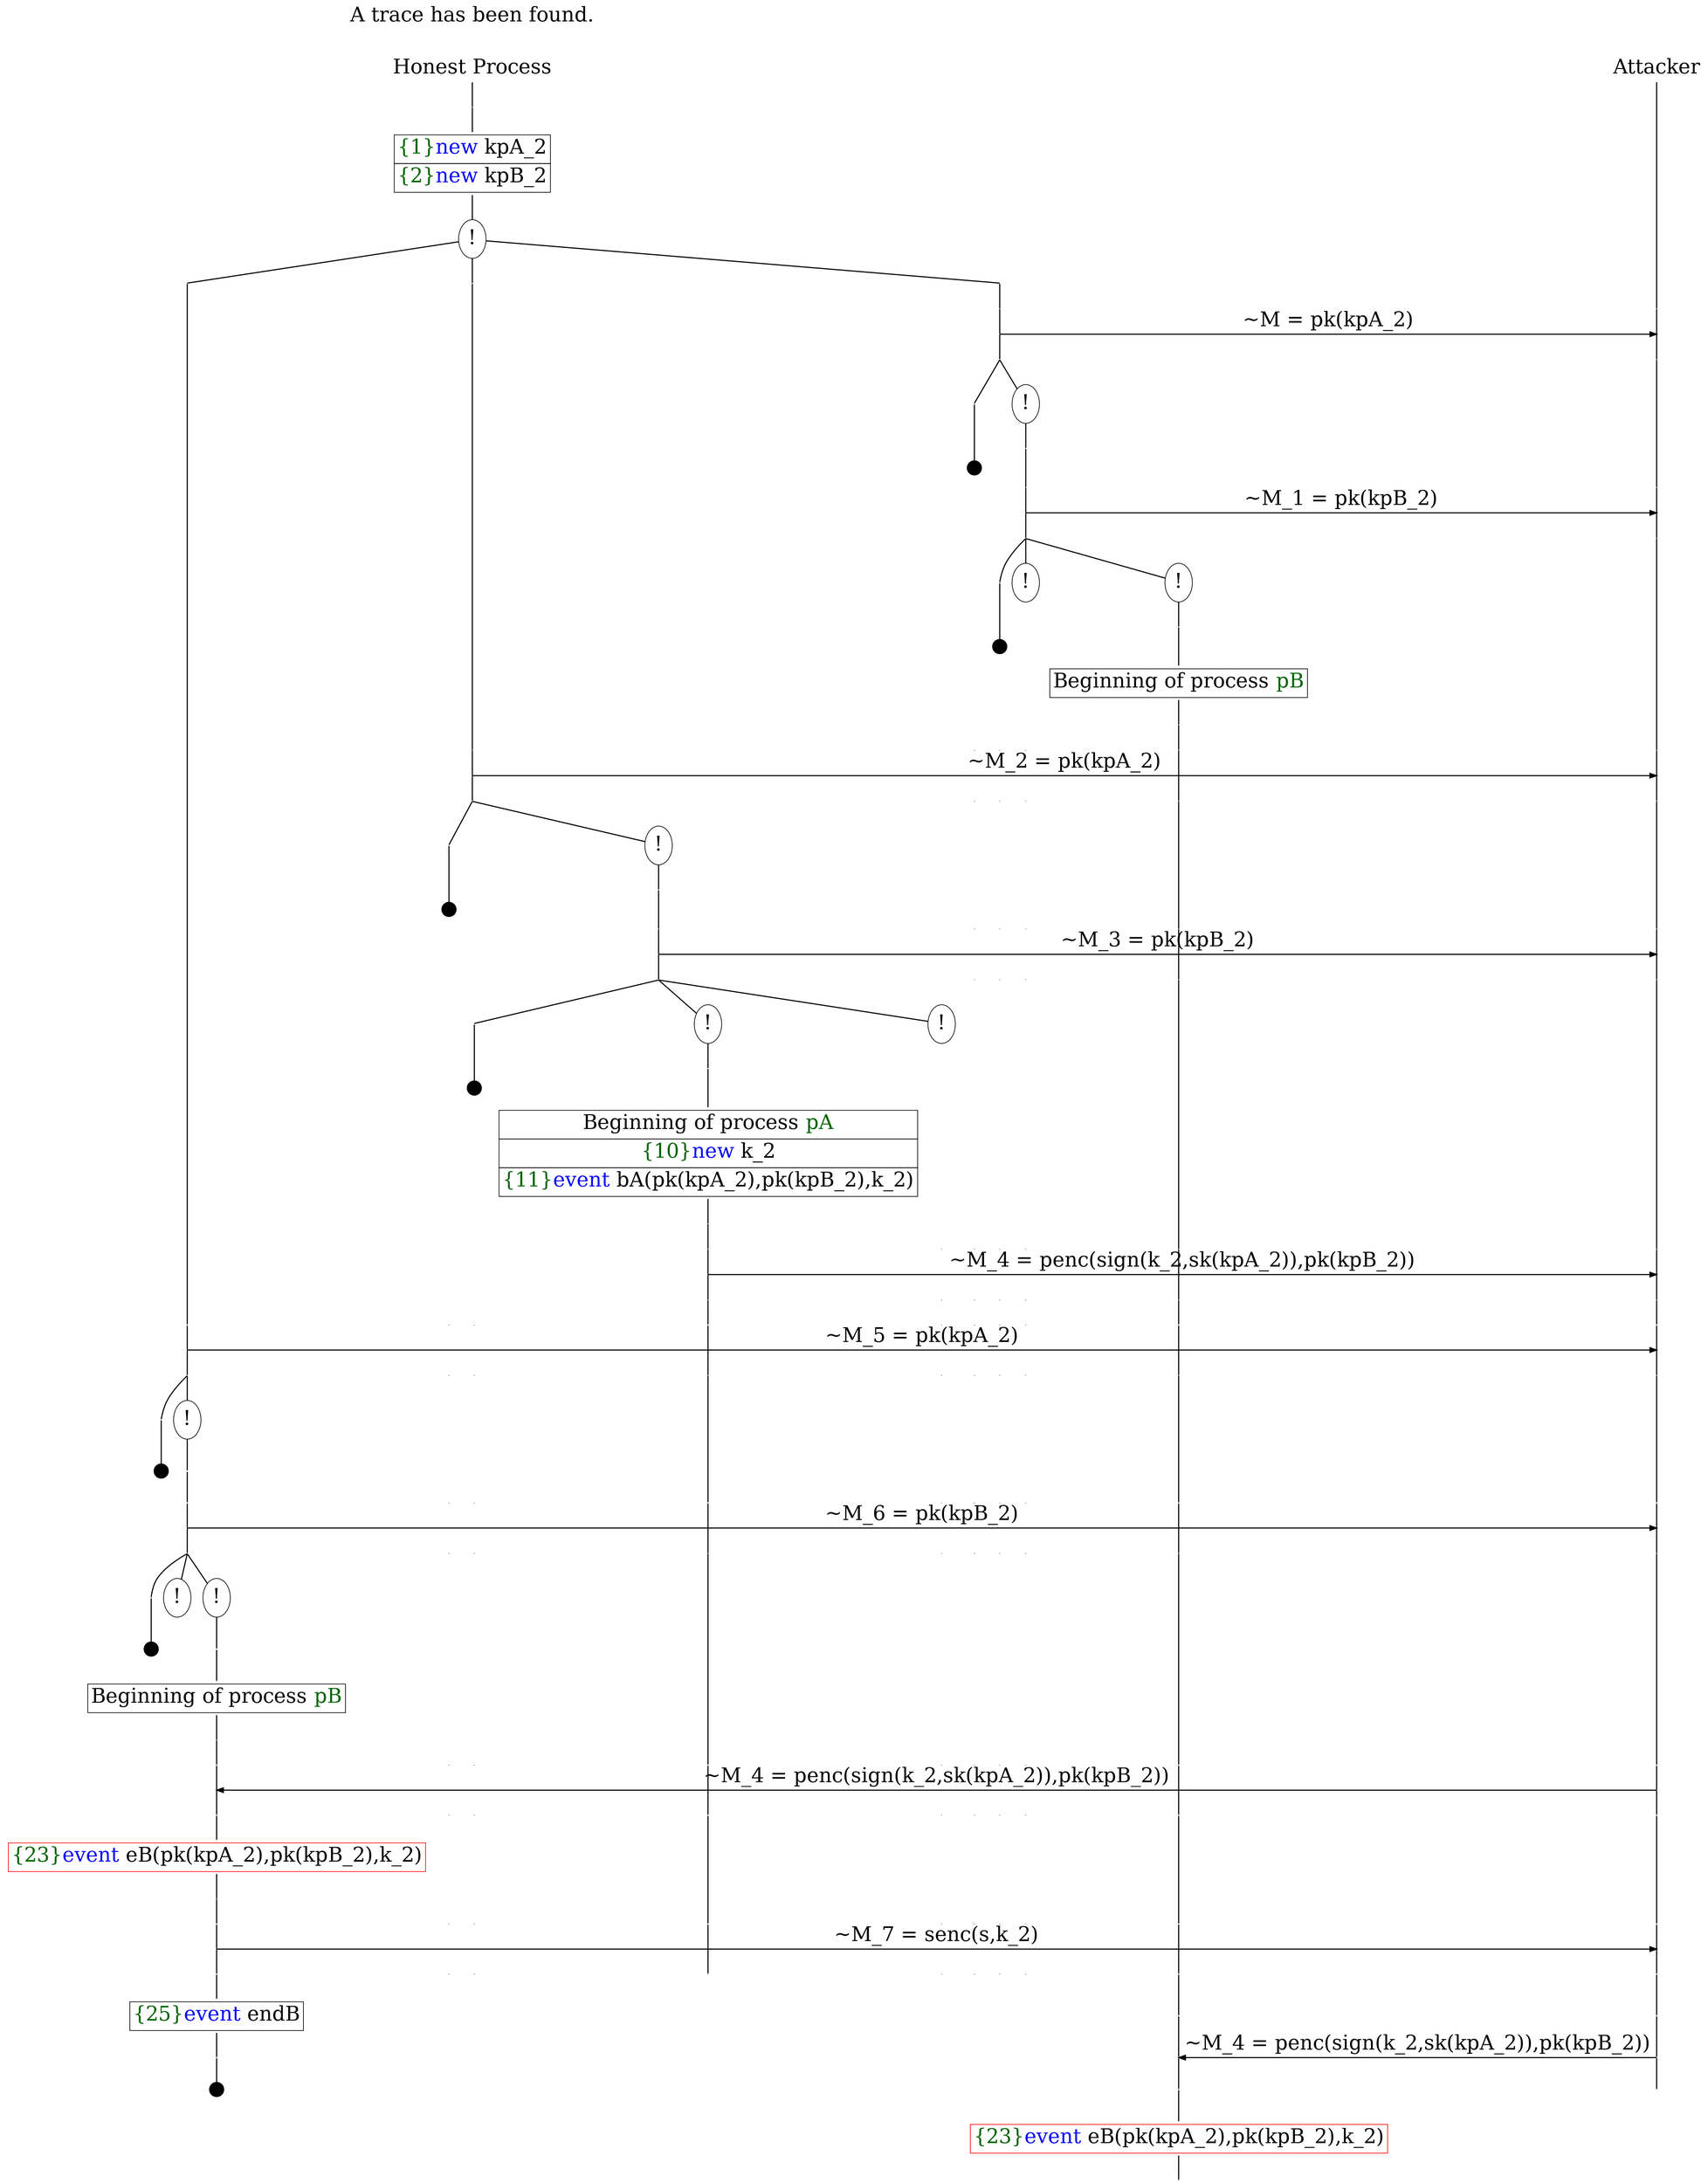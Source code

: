 digraph {
graph [ordering = out]
edge [arrowhead = none, penwidth = 1.6, fontsize = 30]
node [shape = point, width = 0, height = 0, fontsize = 30]
Trace [label = <A trace has been found.<br/>
>, shape = plaintext]
P0__0 [label = "Honest Process", shape = plaintext]
P__0 [label = "Attacker", shape = plaintext]
Trace -> P0__0 [label = "", style = invisible, weight = 100]{rank = same; P0__0 P__0}
P0__0 -> P0__1 [label = <>, weight = 100]
P0__1 -> P0__2 [label = <>, weight = 100]
P0__2 [shape = plaintext, label = <<TABLE BORDER="0" CELLBORDER="1" CELLSPACING="0" CELLPADDING="4"> <TR><TD><FONT COLOR="darkgreen">{1}</FONT><FONT COLOR="blue">new </FONT>kpA_2</TD></TR><TR><TD><FONT COLOR="darkgreen">{2}</FONT><FONT COLOR="blue">new </FONT>kpB_2</TD></TR></TABLE>>]
P0__2 -> P0__3 [label = <>, weight = 100]
P0__3 [label = "!", shape = ellipse]
{rank = same; P0_2__3 P0_1__3 P0_0__3}
P0_2__3 [label = "", fixedsize = false, width = 0, height = 0, shape = none]
P0__3 -> P0_2__3 [label = <>]
P0_1__3 [label = "", fixedsize = false, width = 0, height = 0, shape = none]
P0__3 -> P0_1__3 [label = <>]
P0_0__3 [label = "", fixedsize = false, width = 0, height = 0, shape = none]
P0__3 -> P0_0__3 [label = <>]
P0_0__3 -> P0_0__4 [label = <>, weight = 100]
P__0 -> P__1 [label = <>, weight = 100]
{rank = same; P__1 P0_0__4}
P0_0__4 -> P0_0__5 [label = <>, weight = 100]
P__1 -> P__2 [label = <>, weight = 100]
{rank = same; P__2 P0_0__5}
P0_0__5 -> P__2 [label = <~M = pk(kpA_2)>, arrowhead = normal]
P0_0__5 -> P0_0__6 [label = <>, weight = 100]
P__2 -> P__3 [label = <>, weight = 100]
{rank = same; P__3 P0_0__6}
/*RPar */
P0_0__6 -> P0_0_1__6 [label = <>]
P0_0__6 -> P0_0_0__6 [label = <>]
P0_0__6 [label = "", fixedsize = false, width = 0, height = 0, shape = none]
{rank = same; P0_0_0__6 P0_0_1__6}
P0_0_0__6 [label = "!", shape = ellipse]
P0_0_0_0__6 [label = "", fixedsize = false, width = 0, height = 0, shape = none]
P0_0_0__6 -> P0_0_0_0__6 [label = <>, weight = 100]
P0_0_0_0__6 -> P0_0_0_0__7 [label = <>, weight = 100]
P__3 -> P__4 [label = <>, weight = 100]
{rank = same; P__4 P0_0_0_0__7}
P0_0_0_0__7 -> P0_0_0_0__8 [label = <>, weight = 100]
P__4 -> P__5 [label = <>, weight = 100]
{rank = same; P__5 P0_0_0_0__8}
P0_0_0_0__8 -> P__5 [label = <~M_1 = pk(kpB_2)>, arrowhead = normal]
P0_0_0_0__8 -> P0_0_0_0__9 [label = <>, weight = 100]
P__5 -> P__6 [label = <>, weight = 100]
{rank = same; P__6 P0_0_0_0__9}
/*RPar */
P0_0_0_0__9 -> P0_0_0_0_2__9 [label = <>]
P0_0_0_0__9 -> P0_0_0_0_1__9 [label = <>]
P0_0_0_0__9 -> P0_0_0_0_0__9 [label = <>]
P0_0_0_0__9 [label = "", fixedsize = false, width = 0, height = 0, shape = none]
{rank = same; P0_0_0_0_0__9 P0_0_0_0_1__9 P0_0_0_0_2__9}
P0_0_0_0_0__9 [label = "!", shape = ellipse]
P0_0_0_0_0_0__9 [label = "", fixedsize = false, width = 0, height = 0, shape = none]
P0_0_0_0_0__9 -> P0_0_0_0_0_0__9 [label = <>, weight = 100]
P0_0_0_0_0_0__9 -> P0_0_0_0_0_0__10 [label = <>, weight = 100]
P0_0_0_0_0_0__10 [shape = plaintext, label = <<TABLE BORDER="0" CELLBORDER="1" CELLSPACING="0" CELLPADDING="4"> <TR><TD>Beginning of process <FONT COLOR="darkgreen">pB</FONT></TD></TR></TABLE>>]
P0_0_0_0_0_0__10 -> P0_0_0_0_0_0__11 [label = <>, weight = 100]
P0_0_0_0_1__9 [label = "!", shape = ellipse]
P0_0_0_0_2__10 [label = "", width = 0.3, height = 0.3]
P0_0_0_0_2__9 -> P0_0_0_0_2__10 [label = <>, weight = 100]
P0_0_1__7 [label = "", width = 0.3, height = 0.3]
P0_0_1__6 -> P0_0_1__7 [label = <>, weight = 100]
P0_1__3 -> P0_1__4 [label = <>, weight = 100]
P0_0_1__8 [label = "", style = invisible]
P0_0_1__7 -> P0_0_1__8 [label = <>, weight = 100, style = invisible]
P0_0_0_0_2__11 [label = "", style = invisible]
P0_0_0_0_2__10 -> P0_0_0_0_2__11 [label = <>, weight = 100, style = invisible]
P0_0_0_0_1__10 [label = "", style = invisible]
P0_0_0_0_1__9 -> P0_0_0_0_1__10 [label = <>, weight = 100, style = invisible]
P0_0_0_0_0_0__11 -> P0_0_0_0_0_0__12 [label = <>, weight = 100]
P__6 -> P__7 [label = <>, weight = 100]
{rank = same; P__7 P0_0_0_0_0_0__12 P0_0_0_0_1__10 P0_0_0_0_2__11 P0_0_1__8 P0_1__4}
P0_1__4 -> P0_1__5 [label = <>, weight = 100]
P__7 -> P__8 [label = <>, weight = 100]
{rank = same; P__8 P0_1__5}
P0_1__5 -> P__8 [label = <~M_2 = pk(kpA_2)>, arrowhead = normal]
P0_1__5 -> P0_1__6 [label = <>, weight = 100]
P0_0_1__9 [label = "", style = invisible]
P0_0_1__8 -> P0_0_1__9 [label = <>, weight = 100, style = invisible]
P0_0_0_0_2__12 [label = "", style = invisible]
P0_0_0_0_2__11 -> P0_0_0_0_2__12 [label = <>, weight = 100, style = invisible]
P0_0_0_0_1__11 [label = "", style = invisible]
P0_0_0_0_1__10 -> P0_0_0_0_1__11 [label = <>, weight = 100, style = invisible]
P0_0_0_0_0_0__12 -> P0_0_0_0_0_0__13 [label = <>, weight = 100]
P__8 -> P__9 [label = <>, weight = 100]
{rank = same; P__9 P0_0_0_0_0_0__13 P0_0_0_0_1__11 P0_0_0_0_2__12 P0_0_1__9 P0_1__6}
/*RPar */
P0_1__6 -> P0_1_1__6 [label = <>]
P0_1__6 -> P0_1_0__6 [label = <>]
P0_1__6 [label = "", fixedsize = false, width = 0, height = 0, shape = none]
{rank = same; P0_1_0__6 P0_1_1__6}
P0_1_0__6 [label = "!", shape = ellipse]
P0_1_0_0__6 [label = "", fixedsize = false, width = 0, height = 0, shape = none]
P0_1_0__6 -> P0_1_0_0__6 [label = <>, weight = 100]
P0_1_0_0__6 -> P0_1_0_0__7 [label = <>, weight = 100]
P0_0_1__10 [label = "", style = invisible]
P0_0_1__9 -> P0_0_1__10 [label = <>, weight = 100, style = invisible]
P0_0_0_0_2__13 [label = "", style = invisible]
P0_0_0_0_2__12 -> P0_0_0_0_2__13 [label = <>, weight = 100, style = invisible]
P0_0_0_0_1__12 [label = "", style = invisible]
P0_0_0_0_1__11 -> P0_0_0_0_1__12 [label = <>, weight = 100, style = invisible]
P0_0_0_0_0_0__13 -> P0_0_0_0_0_0__14 [label = <>, weight = 100]
P__9 -> P__10 [label = <>, weight = 100]
{rank = same; P__10 P0_0_0_0_0_0__14 P0_0_0_0_1__12 P0_0_0_0_2__13 P0_0_1__10 P0_1_0_0__7}
P0_1_0_0__7 -> P0_1_0_0__8 [label = <>, weight = 100]
P__10 -> P__11 [label = <>, weight = 100]
{rank = same; P__11 P0_1_0_0__8}
P0_1_0_0__8 -> P__11 [label = <~M_3 = pk(kpB_2)>, arrowhead = normal]
P0_1_0_0__8 -> P0_1_0_0__9 [label = <>, weight = 100]
P0_0_1__11 [label = "", style = invisible]
P0_0_1__10 -> P0_0_1__11 [label = <>, weight = 100, style = invisible]
P0_0_0_0_2__14 [label = "", style = invisible]
P0_0_0_0_2__13 -> P0_0_0_0_2__14 [label = <>, weight = 100, style = invisible]
P0_0_0_0_1__13 [label = "", style = invisible]
P0_0_0_0_1__12 -> P0_0_0_0_1__13 [label = <>, weight = 100, style = invisible]
P0_0_0_0_0_0__14 -> P0_0_0_0_0_0__15 [label = <>, weight = 100]
P__11 -> P__12 [label = <>, weight = 100]
{rank = same; P__12 P0_0_0_0_0_0__15 P0_0_0_0_1__13 P0_0_0_0_2__14 P0_0_1__11 P0_1_0_0__9}
/*RPar */
P0_1_0_0__9 -> P0_1_0_0_2__9 [label = <>]
P0_1_0_0__9 -> P0_1_0_0_1__9 [label = <>]
P0_1_0_0__9 -> P0_1_0_0_0__9 [label = <>]
P0_1_0_0__9 [label = "", fixedsize = false, width = 0, height = 0, shape = none]
{rank = same; P0_1_0_0_0__9 P0_1_0_0_1__9 P0_1_0_0_2__9}
P0_1_0_0_0__9 [label = "!", shape = ellipse]
P0_1_0_0_1__9 [label = "!", shape = ellipse]
P0_1_0_0_1_0__9 [label = "", fixedsize = false, width = 0, height = 0, shape = none]
P0_1_0_0_1__9 -> P0_1_0_0_1_0__9 [label = <>, weight = 100]
P0_1_0_0_1_0__9 -> P0_1_0_0_1_0__10 [label = <>, weight = 100]
P0_1_0_0_1_0__10 [shape = plaintext, label = <<TABLE BORDER="0" CELLBORDER="1" CELLSPACING="0" CELLPADDING="4"> <TR><TD>Beginning of process <FONT COLOR="darkgreen">pA</FONT></TD></TR><TR><TD><FONT COLOR="darkgreen">{10}</FONT><FONT COLOR="blue">new </FONT>k_2</TD></TR><TR><TD><FONT COLOR="darkgreen">{11}</FONT><FONT COLOR="blue">event</FONT> bA(pk(kpA_2),pk(kpB_2),k_2)</TD></TR></TABLE>>]
P0_1_0_0_1_0__10 -> P0_1_0_0_1_0__11 [label = <>, weight = 100]
P0_1_0_0_1_0__11 -> P0_1_0_0_1_0__12 [label = <>, weight = 100]
P0_1_0_0_0__10 [label = "", style = invisible]
P0_1_0_0_0__9 -> P0_1_0_0_0__10 [label = <>, weight = 100, style = invisible]
P0_0_1__12 [label = "", style = invisible]
P0_0_1__11 -> P0_0_1__12 [label = <>, weight = 100, style = invisible]
P0_0_0_0_2__15 [label = "", style = invisible]
P0_0_0_0_2__14 -> P0_0_0_0_2__15 [label = <>, weight = 100, style = invisible]
P0_0_0_0_1__14 [label = "", style = invisible]
P0_0_0_0_1__13 -> P0_0_0_0_1__14 [label = <>, weight = 100, style = invisible]
P0_0_0_0_0_0__15 -> P0_0_0_0_0_0__16 [label = <>, weight = 100]
P__12 -> P__13 [label = <>, weight = 100]
{rank = same; P__13 P0_0_0_0_0_0__16 P0_0_0_0_1__14 P0_0_0_0_2__15 P0_0_1__12 P0_1_0_0_0__10 P0_1_0_0_1_0__12}
P0_1_0_0_1_0__12 -> P0_1_0_0_1_0__13 [label = <>, weight = 100]
P__13 -> P__14 [label = <>, weight = 100]
{rank = same; P__14 P0_1_0_0_1_0__13}
P0_1_0_0_1_0__13 -> P__14 [label = <~M_4 = penc(sign(k_2,sk(kpA_2)),pk(kpB_2))>, arrowhead = normal]
P0_1_0_0_1_0__13 -> P0_1_0_0_1_0__14 [label = <>, weight = 100]
P0_1_0_0_0__11 [label = "", style = invisible]
P0_1_0_0_0__10 -> P0_1_0_0_0__11 [label = <>, weight = 100, style = invisible]
P0_0_1__13 [label = "", style = invisible]
P0_0_1__12 -> P0_0_1__13 [label = <>, weight = 100, style = invisible]
P0_0_0_0_2__16 [label = "", style = invisible]
P0_0_0_0_2__15 -> P0_0_0_0_2__16 [label = <>, weight = 100, style = invisible]
P0_0_0_0_1__15 [label = "", style = invisible]
P0_0_0_0_1__14 -> P0_0_0_0_1__15 [label = <>, weight = 100, style = invisible]
P0_0_0_0_0_0__16 -> P0_0_0_0_0_0__17 [label = <>, weight = 100]
P__14 -> P__15 [label = <>, weight = 100]
{rank = same; P__15 P0_0_0_0_0_0__17 P0_0_0_0_1__15 P0_0_0_0_2__16 P0_0_1__13 P0_1_0_0_0__11 P0_1_0_0_1_0__14}
P0_1_0_0_2__10 [label = "", width = 0.3, height = 0.3]
P0_1_0_0_2__9 -> P0_1_0_0_2__10 [label = <>, weight = 100]
P0_1_1__7 [label = "", width = 0.3, height = 0.3]
P0_1_1__6 -> P0_1_1__7 [label = <>, weight = 100]
P0_2__3 -> P0_2__4 [label = <>, weight = 100]
P0_1_1__8 [label = "", style = invisible]
P0_1_1__7 -> P0_1_1__8 [label = <>, weight = 100, style = invisible]
P0_1_0_0_2__11 [label = "", style = invisible]
P0_1_0_0_2__10 -> P0_1_0_0_2__11 [label = <>, weight = 100, style = invisible]
P0_1_0_0_1_0__14 -> P0_1_0_0_1_0__15 [label = <>, weight = 100]
P0_1_0_0_0__12 [label = "", style = invisible]
P0_1_0_0_0__11 -> P0_1_0_0_0__12 [label = <>, weight = 100, style = invisible]
P0_0_1__14 [label = "", style = invisible]
P0_0_1__13 -> P0_0_1__14 [label = <>, weight = 100, style = invisible]
P0_0_0_0_2__17 [label = "", style = invisible]
P0_0_0_0_2__16 -> P0_0_0_0_2__17 [label = <>, weight = 100, style = invisible]
P0_0_0_0_1__16 [label = "", style = invisible]
P0_0_0_0_1__15 -> P0_0_0_0_1__16 [label = <>, weight = 100, style = invisible]
P0_0_0_0_0_0__17 -> P0_0_0_0_0_0__18 [label = <>, weight = 100]
P__15 -> P__16 [label = <>, weight = 100]
{rank = same; P__16 P0_0_0_0_0_0__18 P0_0_0_0_1__16 P0_0_0_0_2__17 P0_0_1__14 P0_1_0_0_0__12 P0_1_0_0_1_0__15 P0_1_0_0_2__11 P0_1_1__8 P0_2__4}
P0_2__4 -> P0_2__5 [label = <>, weight = 100]
P__16 -> P__17 [label = <>, weight = 100]
{rank = same; P__17 P0_2__5}
P0_2__5 -> P__17 [label = <~M_5 = pk(kpA_2)>, arrowhead = normal]
P0_2__5 -> P0_2__6 [label = <>, weight = 100]
P0_1_1__9 [label = "", style = invisible]
P0_1_1__8 -> P0_1_1__9 [label = <>, weight = 100, style = invisible]
P0_1_0_0_2__12 [label = "", style = invisible]
P0_1_0_0_2__11 -> P0_1_0_0_2__12 [label = <>, weight = 100, style = invisible]
P0_1_0_0_1_0__15 -> P0_1_0_0_1_0__16 [label = <>, weight = 100]
P0_1_0_0_0__13 [label = "", style = invisible]
P0_1_0_0_0__12 -> P0_1_0_0_0__13 [label = <>, weight = 100, style = invisible]
P0_0_1__15 [label = "", style = invisible]
P0_0_1__14 -> P0_0_1__15 [label = <>, weight = 100, style = invisible]
P0_0_0_0_2__18 [label = "", style = invisible]
P0_0_0_0_2__17 -> P0_0_0_0_2__18 [label = <>, weight = 100, style = invisible]
P0_0_0_0_1__17 [label = "", style = invisible]
P0_0_0_0_1__16 -> P0_0_0_0_1__17 [label = <>, weight = 100, style = invisible]
P0_0_0_0_0_0__18 -> P0_0_0_0_0_0__19 [label = <>, weight = 100]
P__17 -> P__18 [label = <>, weight = 100]
{rank = same; P__18 P0_0_0_0_0_0__19 P0_0_0_0_1__17 P0_0_0_0_2__18 P0_0_1__15 P0_1_0_0_0__13 P0_1_0_0_1_0__16 P0_1_0_0_2__12 P0_1_1__9 P0_2__6}
/*RPar */
P0_2__6 -> P0_2_1__6 [label = <>]
P0_2__6 -> P0_2_0__6 [label = <>]
P0_2__6 [label = "", fixedsize = false, width = 0, height = 0, shape = none]
{rank = same; P0_2_0__6 P0_2_1__6}
P0_2_0__6 [label = "!", shape = ellipse]
P0_2_0_0__6 [label = "", fixedsize = false, width = 0, height = 0, shape = none]
P0_2_0__6 -> P0_2_0_0__6 [label = <>, weight = 100]
P0_2_0_0__6 -> P0_2_0_0__7 [label = <>, weight = 100]
P0_1_1__10 [label = "", style = invisible]
P0_1_1__9 -> P0_1_1__10 [label = <>, weight = 100, style = invisible]
P0_1_0_0_2__13 [label = "", style = invisible]
P0_1_0_0_2__12 -> P0_1_0_0_2__13 [label = <>, weight = 100, style = invisible]
P0_1_0_0_1_0__16 -> P0_1_0_0_1_0__17 [label = <>, weight = 100]
P0_1_0_0_0__14 [label = "", style = invisible]
P0_1_0_0_0__13 -> P0_1_0_0_0__14 [label = <>, weight = 100, style = invisible]
P0_0_1__16 [label = "", style = invisible]
P0_0_1__15 -> P0_0_1__16 [label = <>, weight = 100, style = invisible]
P0_0_0_0_2__19 [label = "", style = invisible]
P0_0_0_0_2__18 -> P0_0_0_0_2__19 [label = <>, weight = 100, style = invisible]
P0_0_0_0_1__18 [label = "", style = invisible]
P0_0_0_0_1__17 -> P0_0_0_0_1__18 [label = <>, weight = 100, style = invisible]
P0_0_0_0_0_0__19 -> P0_0_0_0_0_0__20 [label = <>, weight = 100]
P__18 -> P__19 [label = <>, weight = 100]
{rank = same; P__19 P0_0_0_0_0_0__20 P0_0_0_0_1__18 P0_0_0_0_2__19 P0_0_1__16 P0_1_0_0_0__14 P0_1_0_0_1_0__17 P0_1_0_0_2__13 P0_1_1__10 P0_2_0_0__7}
P0_2_0_0__7 -> P0_2_0_0__8 [label = <>, weight = 100]
P__19 -> P__20 [label = <>, weight = 100]
{rank = same; P__20 P0_2_0_0__8}
P0_2_0_0__8 -> P__20 [label = <~M_6 = pk(kpB_2)>, arrowhead = normal]
P0_2_0_0__8 -> P0_2_0_0__9 [label = <>, weight = 100]
P0_1_1__11 [label = "", style = invisible]
P0_1_1__10 -> P0_1_1__11 [label = <>, weight = 100, style = invisible]
P0_1_0_0_2__14 [label = "", style = invisible]
P0_1_0_0_2__13 -> P0_1_0_0_2__14 [label = <>, weight = 100, style = invisible]
P0_1_0_0_1_0__17 -> P0_1_0_0_1_0__18 [label = <>, weight = 100]
P0_1_0_0_0__15 [label = "", style = invisible]
P0_1_0_0_0__14 -> P0_1_0_0_0__15 [label = <>, weight = 100, style = invisible]
P0_0_1__17 [label = "", style = invisible]
P0_0_1__16 -> P0_0_1__17 [label = <>, weight = 100, style = invisible]
P0_0_0_0_2__20 [label = "", style = invisible]
P0_0_0_0_2__19 -> P0_0_0_0_2__20 [label = <>, weight = 100, style = invisible]
P0_0_0_0_1__19 [label = "", style = invisible]
P0_0_0_0_1__18 -> P0_0_0_0_1__19 [label = <>, weight = 100, style = invisible]
P0_0_0_0_0_0__20 -> P0_0_0_0_0_0__21 [label = <>, weight = 100]
P__20 -> P__21 [label = <>, weight = 100]
{rank = same; P__21 P0_0_0_0_0_0__21 P0_0_0_0_1__19 P0_0_0_0_2__20 P0_0_1__17 P0_1_0_0_0__15 P0_1_0_0_1_0__18 P0_1_0_0_2__14 P0_1_1__11 P0_2_0_0__9}
/*RPar */
P0_2_0_0__9 -> P0_2_0_0_2__9 [label = <>]
P0_2_0_0__9 -> P0_2_0_0_1__9 [label = <>]
P0_2_0_0__9 -> P0_2_0_0_0__9 [label = <>]
P0_2_0_0__9 [label = "", fixedsize = false, width = 0, height = 0, shape = none]
{rank = same; P0_2_0_0_0__9 P0_2_0_0_1__9 P0_2_0_0_2__9}
P0_2_0_0_0__9 [label = "!", shape = ellipse]
P0_2_0_0_0_0__9 [label = "", fixedsize = false, width = 0, height = 0, shape = none]
P0_2_0_0_0__9 -> P0_2_0_0_0_0__9 [label = <>, weight = 100]
P0_2_0_0_0_0__9 -> P0_2_0_0_0_0__10 [label = <>, weight = 100]
P0_2_0_0_0_0__10 [shape = plaintext, label = <<TABLE BORDER="0" CELLBORDER="1" CELLSPACING="0" CELLPADDING="4"> <TR><TD>Beginning of process <FONT COLOR="darkgreen">pB</FONT></TD></TR></TABLE>>]
P0_2_0_0_0_0__10 -> P0_2_0_0_0_0__11 [label = <>, weight = 100]
P0_2_0_0_1__9 [label = "!", shape = ellipse]
P0_2_0_0_2__10 [label = "", width = 0.3, height = 0.3]
P0_2_0_0_2__9 -> P0_2_0_0_2__10 [label = <>, weight = 100]
P0_2_1__7 [label = "", width = 0.3, height = 0.3]
P0_2_1__6 -> P0_2_1__7 [label = <>, weight = 100]
P0_2_0_0_0_0__11 -> P0_2_0_0_0_0__12 [label = <>, weight = 100]
P0_1_1__12 [label = "", style = invisible]
P0_1_1__11 -> P0_1_1__12 [label = <>, weight = 100, style = invisible]
P0_1_0_0_2__15 [label = "", style = invisible]
P0_1_0_0_2__14 -> P0_1_0_0_2__15 [label = <>, weight = 100, style = invisible]
P0_1_0_0_1_0__18 -> P0_1_0_0_1_0__19 [label = <>, weight = 100]
P0_1_0_0_0__16 [label = "", style = invisible]
P0_1_0_0_0__15 -> P0_1_0_0_0__16 [label = <>, weight = 100, style = invisible]
P0_0_1__18 [label = "", style = invisible]
P0_0_1__17 -> P0_0_1__18 [label = <>, weight = 100, style = invisible]
P0_0_0_0_2__21 [label = "", style = invisible]
P0_0_0_0_2__20 -> P0_0_0_0_2__21 [label = <>, weight = 100, style = invisible]
P0_0_0_0_1__20 [label = "", style = invisible]
P0_0_0_0_1__19 -> P0_0_0_0_1__20 [label = <>, weight = 100, style = invisible]
P0_0_0_0_0_0__21 -> P0_0_0_0_0_0__22 [label = <>, weight = 100]
P__21 -> P__22 [label = <>, weight = 100]
{rank = same; P__22 P0_0_0_0_0_0__22 P0_0_0_0_1__20 P0_0_0_0_2__21 P0_0_1__18 P0_1_0_0_0__16 P0_1_0_0_1_0__19 P0_1_0_0_2__15 P0_1_1__12 P0_2_0_0_0_0__12}
P0_2_0_0_0_0__12 -> P0_2_0_0_0_0__13 [label = <>, weight = 100]
P__22 -> P__23 [label = <>, weight = 100]
{rank = same; P__23 P0_2_0_0_0_0__13}
P0_2_0_0_0_0__13 -> P__23 [label = <~M_4 = penc(sign(k_2,sk(kpA_2)),pk(kpB_2))>, dir = back, arrowhead = normal]
P0_2_0_0_0_0__13 -> P0_2_0_0_0_0__14 [label = <>, weight = 100]
P0_1_1__13 [label = "", style = invisible]
P0_1_1__12 -> P0_1_1__13 [label = <>, weight = 100, style = invisible]
P0_1_0_0_2__16 [label = "", style = invisible]
P0_1_0_0_2__15 -> P0_1_0_0_2__16 [label = <>, weight = 100, style = invisible]
P0_1_0_0_1_0__19 -> P0_1_0_0_1_0__20 [label = <>, weight = 100]
P0_1_0_0_0__17 [label = "", style = invisible]
P0_1_0_0_0__16 -> P0_1_0_0_0__17 [label = <>, weight = 100, style = invisible]
P0_0_1__19 [label = "", style = invisible]
P0_0_1__18 -> P0_0_1__19 [label = <>, weight = 100, style = invisible]
P0_0_0_0_2__22 [label = "", style = invisible]
P0_0_0_0_2__21 -> P0_0_0_0_2__22 [label = <>, weight = 100, style = invisible]
P0_0_0_0_1__21 [label = "", style = invisible]
P0_0_0_0_1__20 -> P0_0_0_0_1__21 [label = <>, weight = 100, style = invisible]
P0_0_0_0_0_0__22 -> P0_0_0_0_0_0__23 [label = <>, weight = 100]
P__23 -> P__24 [label = <>, weight = 100]
{rank = same; P__24 P0_0_0_0_0_0__23 P0_0_0_0_1__21 P0_0_0_0_2__22 P0_0_1__19 P0_1_0_0_0__17 P0_1_0_0_1_0__20 P0_1_0_0_2__16 P0_1_1__13 P0_2_0_0_0_0__14}
P0_2_0_0_0_0__14 -> P0_2_0_0_0_0__15 [label = <>, weight = 100]
P0_2_0_0_0_0__15 [color = red, shape = plaintext, label = <<TABLE BORDER="0" CELLBORDER="1" CELLSPACING="0" CELLPADDING="4"> <TR><TD><FONT COLOR="darkgreen">{23}</FONT><FONT COLOR="blue">event</FONT> eB(pk(kpA_2),pk(kpB_2),k_2)</TD></TR></TABLE>>]
P0_2_0_0_0_0__15 -> P0_2_0_0_0_0__16 [label = <>, weight = 100]
P0_2_0_0_0_0__16 -> P0_2_0_0_0_0__17 [label = <>, weight = 100]
P0_1_1__14 [label = "", style = invisible]
P0_1_1__13 -> P0_1_1__14 [label = <>, weight = 100, style = invisible]
P0_1_0_0_2__17 [label = "", style = invisible]
P0_1_0_0_2__16 -> P0_1_0_0_2__17 [label = <>, weight = 100, style = invisible]
P0_1_0_0_1_0__20 -> P0_1_0_0_1_0__21 [label = <>, weight = 100]
P0_1_0_0_0__18 [label = "", style = invisible]
P0_1_0_0_0__17 -> P0_1_0_0_0__18 [label = <>, weight = 100, style = invisible]
P0_0_1__20 [label = "", style = invisible]
P0_0_1__19 -> P0_0_1__20 [label = <>, weight = 100, style = invisible]
P0_0_0_0_2__23 [label = "", style = invisible]
P0_0_0_0_2__22 -> P0_0_0_0_2__23 [label = <>, weight = 100, style = invisible]
P0_0_0_0_1__22 [label = "", style = invisible]
P0_0_0_0_1__21 -> P0_0_0_0_1__22 [label = <>, weight = 100, style = invisible]
P0_0_0_0_0_0__23 -> P0_0_0_0_0_0__24 [label = <>, weight = 100]
P__24 -> P__25 [label = <>, weight = 100]
{rank = same; P__25 P0_0_0_0_0_0__24 P0_0_0_0_1__22 P0_0_0_0_2__23 P0_0_1__20 P0_1_0_0_0__18 P0_1_0_0_1_0__21 P0_1_0_0_2__17 P0_1_1__14 P0_2_0_0_0_0__17}
P0_2_0_0_0_0__17 -> P0_2_0_0_0_0__18 [label = <>, weight = 100]
P__25 -> P__26 [label = <>, weight = 100]
{rank = same; P__26 P0_2_0_0_0_0__18}
P0_2_0_0_0_0__18 -> P__26 [label = <~M_7 = senc(s,k_2)>, arrowhead = normal]
P0_2_0_0_0_0__18 -> P0_2_0_0_0_0__19 [label = <>, weight = 100]
P0_1_1__15 [label = "", style = invisible]
P0_1_1__14 -> P0_1_1__15 [label = <>, weight = 100, style = invisible]
P0_1_0_0_2__18 [label = "", style = invisible]
P0_1_0_0_2__17 -> P0_1_0_0_2__18 [label = <>, weight = 100, style = invisible]
P0_1_0_0_1_0__21 -> P0_1_0_0_1_0__22 [label = <>, weight = 100]
P0_1_0_0_0__19 [label = "", style = invisible]
P0_1_0_0_0__18 -> P0_1_0_0_0__19 [label = <>, weight = 100, style = invisible]
P0_0_1__21 [label = "", style = invisible]
P0_0_1__20 -> P0_0_1__21 [label = <>, weight = 100, style = invisible]
P0_0_0_0_2__24 [label = "", style = invisible]
P0_0_0_0_2__23 -> P0_0_0_0_2__24 [label = <>, weight = 100, style = invisible]
P0_0_0_0_1__23 [label = "", style = invisible]
P0_0_0_0_1__22 -> P0_0_0_0_1__23 [label = <>, weight = 100, style = invisible]
P0_0_0_0_0_0__24 -> P0_0_0_0_0_0__25 [label = <>, weight = 100]
P__26 -> P__27 [label = <>, weight = 100]
{rank = same; P__27 P0_0_0_0_0_0__25 P0_0_0_0_1__23 P0_0_0_0_2__24 P0_0_1__21 P0_1_0_0_0__19 P0_1_0_0_1_0__22 P0_1_0_0_2__18 P0_1_1__15 P0_2_0_0_0_0__19}
P0_2_0_0_0_0__19 -> P0_2_0_0_0_0__20 [label = <>, weight = 100]
P0_2_0_0_0_0__20 [shape = plaintext, label = <<TABLE BORDER="0" CELLBORDER="1" CELLSPACING="0" CELLPADDING="4"> <TR><TD><FONT COLOR="darkgreen">{25}</FONT><FONT COLOR="blue">event</FONT> endB</TD></TR></TABLE>>]
P0_2_0_0_0_0__20 -> P0_2_0_0_0_0__21 [label = <>, weight = 100]
P0_2_0_0_0_0__22 [label = "", width = 0.3, height = 0.3]
P0_2_0_0_0_0__21 -> P0_2_0_0_0_0__22 [label = <>, weight = 100]
P0_0_0_0_0_0__25 -> P0_0_0_0_0_0__26 [label = <>, weight = 100]
P__27 -> P__28 [label = <>, weight = 100]
{rank = same; P__28 P0_0_0_0_0_0__26}
P0_0_0_0_0_0__26 -> P0_0_0_0_0_0__27 [label = <>, weight = 100]
P__28 -> P__29 [label = <>, weight = 100]
{rank = same; P__29 P0_0_0_0_0_0__27}
P0_0_0_0_0_0__27 -> P__29 [label = <~M_4 = penc(sign(k_2,sk(kpA_2)),pk(kpB_2))>, dir = back, arrowhead = normal]
P0_0_0_0_0_0__27 -> P0_0_0_0_0_0__28 [label = <>, weight = 100]
P__29 -> P__30 [label = <>, weight = 100]
{rank = same; P__30 P0_0_0_0_0_0__28}
P0_0_0_0_0_0__28 -> P0_0_0_0_0_0__29 [label = <>, weight = 100]
P0_0_0_0_0_0__29 [color = red, shape = plaintext, label = <<TABLE BORDER="0" CELLBORDER="1" CELLSPACING="0" CELLPADDING="4"> <TR><TD><FONT COLOR="darkgreen">{23}</FONT><FONT COLOR="blue">event</FONT> eB(pk(kpA_2),pk(kpB_2),k_2)</TD></TR></TABLE>>]
P0_0_0_0_0_0__29 -> P0_0_0_0_0_0__30 [label = <>, weight = 100]
}